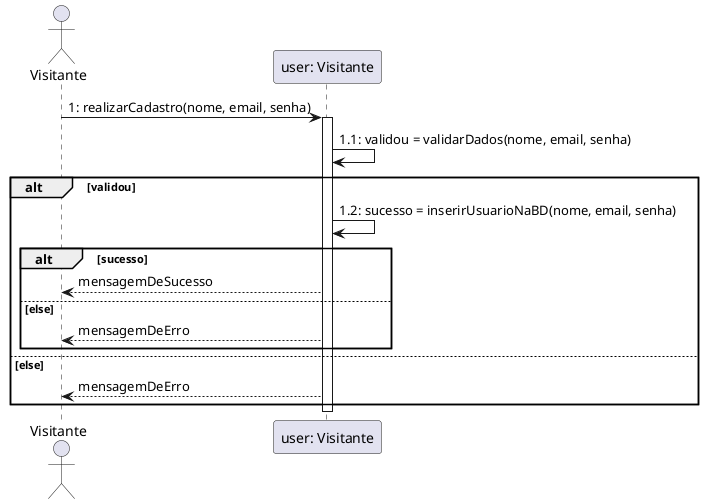 @startuml realizar_cadastro
actor Visitante

Visitante->"user: Visitante": 1: realizarCadastro(nome, email, senha)
Activate "user: Visitante"
"user: Visitante"->"user: Visitante": 1.1: validou = validarDados(nome, email, senha)

alt validou
"user: Visitante"->"user: Visitante": 1.2: sucesso = inserirUsuarioNaBD(nome, email, senha)
alt sucesso
"user: Visitante"-->Visitante: mensagemDeSucesso
else else
"user: Visitante"-->Visitante: mensagemDeErro
end
else else
"user: Visitante"-->Visitante: mensagemDeErro
end
deactivate "user: Visitante"

@enduml